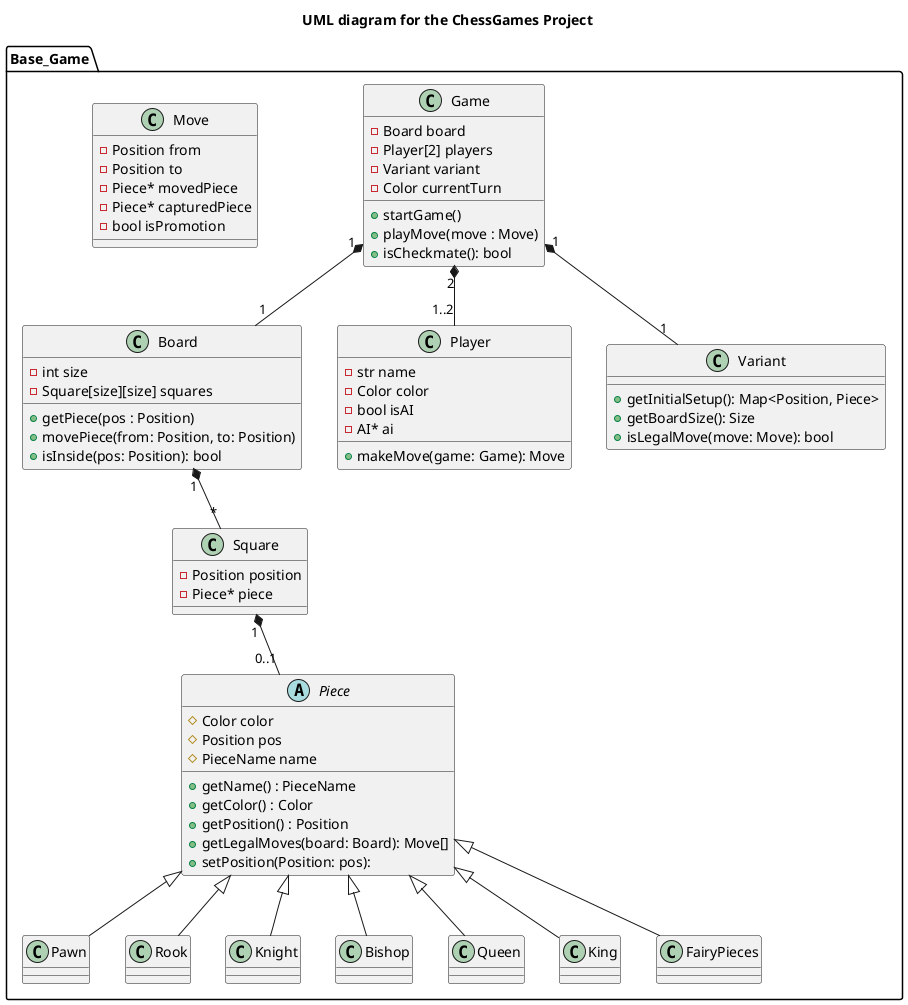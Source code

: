 @startuml Project_ChessGames
title UML diagram for the ChessGames Project

package "Base_Game" {
class Game{
- Board board
- Player[2] players
- Variant variant
- Color currentTurn

+startGame()
+playMove(move : Move)
+isCheckmate(): bool
}

class Board{
- int size
- Square[size][size] squares
+ getPiece(pos : Position)
+ movePiece(from: Position, to: Position)
+ isInside(pos: Position): bool
}

class Square{
- Position position
- Piece* piece
}

abstract class Piece {
    # Color color
    # Position pos
    # PieceName name
    + getName() : PieceName
    + getColor() : Color
    + getPosition() : Position
    + getLegalMoves(board: Board): Move[]
    + setPosition(Position: pos):
  }

class Pawn
class Rook
class Knight
class Bishop
class Queen
class King
class FairyPieces

Piece <|-- Pawn
Piece <|-- Rook
Piece <|-- Knight
Piece <|-- Bishop
Piece <|-- Queen
Piece <|-- King
Piece <|-- FairyPieces

  class Move {
    - Position from
    - Position to
    - Piece* movedPiece
    - Piece* capturedPiece
    - bool isPromotion
  }

  class Player {
    - str name
    - Color color
    - bool isAI
    - AI* ai
    + makeMove(game: Game): Move
  }

  class Variant {
    + getInitialSetup(): Map<Position, Piece>
    + getBoardSize(): Size
    + isLegalMove(move: Move): bool
  }

  Game "1" *-- "1" Board
  Game "2" *-- "1..2" Player
  Game "1" *-- "1" Variant
  Board "1" *-- "*" Square
  Square "1" *-- "0..1" Piece
}
@enduml